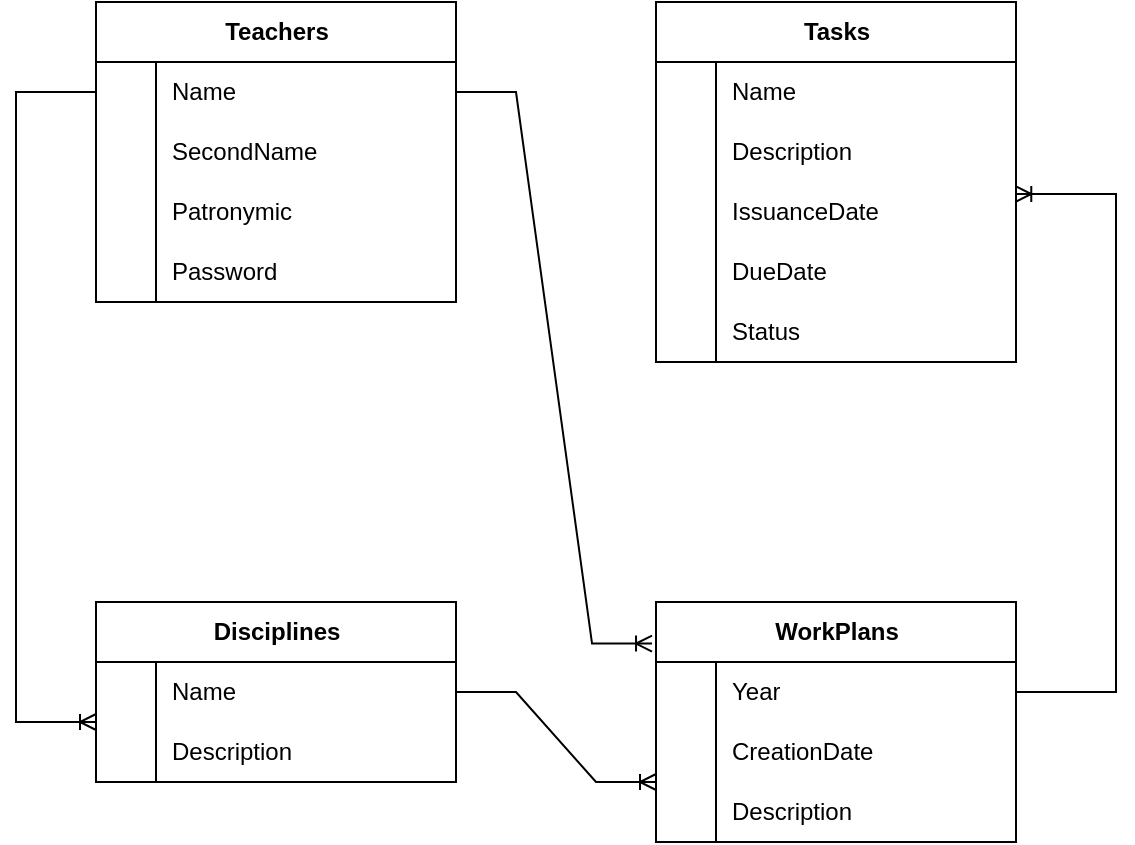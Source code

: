 <mxfile version="26.0.16">
  <diagram name="Страница — 1" id="HdhiAvmPAhrOo5gHerwF">
    <mxGraphModel dx="1050" dy="621" grid="1" gridSize="10" guides="1" tooltips="1" connect="1" arrows="1" fold="1" page="1" pageScale="1" pageWidth="827" pageHeight="1169" math="0" shadow="0">
      <root>
        <mxCell id="0" />
        <mxCell id="1" parent="0" />
        <mxCell id="4pofXR8dAFX8lta4JUKL-1" value="Teachers" style="shape=table;startSize=30;container=1;collapsible=1;childLayout=tableLayout;fixedRows=1;rowLines=0;fontStyle=1;align=center;resizeLast=1;html=1;" vertex="1" parent="1">
          <mxGeometry x="120" y="120" width="180" height="150" as="geometry" />
        </mxCell>
        <mxCell id="4pofXR8dAFX8lta4JUKL-5" value="" style="shape=tableRow;horizontal=0;startSize=0;swimlaneHead=0;swimlaneBody=0;fillColor=none;collapsible=0;dropTarget=0;points=[[0,0.5],[1,0.5]];portConstraint=eastwest;top=0;left=0;right=0;bottom=0;" vertex="1" parent="4pofXR8dAFX8lta4JUKL-1">
          <mxGeometry y="30" width="180" height="30" as="geometry" />
        </mxCell>
        <mxCell id="4pofXR8dAFX8lta4JUKL-6" value="" style="shape=partialRectangle;connectable=0;fillColor=none;top=0;left=0;bottom=0;right=0;editable=1;overflow=hidden;whiteSpace=wrap;html=1;" vertex="1" parent="4pofXR8dAFX8lta4JUKL-5">
          <mxGeometry width="30" height="30" as="geometry">
            <mxRectangle width="30" height="30" as="alternateBounds" />
          </mxGeometry>
        </mxCell>
        <mxCell id="4pofXR8dAFX8lta4JUKL-7" value="Name" style="shape=partialRectangle;connectable=0;fillColor=none;top=0;left=0;bottom=0;right=0;align=left;spacingLeft=6;overflow=hidden;whiteSpace=wrap;html=1;" vertex="1" parent="4pofXR8dAFX8lta4JUKL-5">
          <mxGeometry x="30" width="150" height="30" as="geometry">
            <mxRectangle width="150" height="30" as="alternateBounds" />
          </mxGeometry>
        </mxCell>
        <mxCell id="4pofXR8dAFX8lta4JUKL-8" value="" style="shape=tableRow;horizontal=0;startSize=0;swimlaneHead=0;swimlaneBody=0;fillColor=none;collapsible=0;dropTarget=0;points=[[0,0.5],[1,0.5]];portConstraint=eastwest;top=0;left=0;right=0;bottom=0;" vertex="1" parent="4pofXR8dAFX8lta4JUKL-1">
          <mxGeometry y="60" width="180" height="30" as="geometry" />
        </mxCell>
        <mxCell id="4pofXR8dAFX8lta4JUKL-9" value="" style="shape=partialRectangle;connectable=0;fillColor=none;top=0;left=0;bottom=0;right=0;editable=1;overflow=hidden;whiteSpace=wrap;html=1;" vertex="1" parent="4pofXR8dAFX8lta4JUKL-8">
          <mxGeometry width="30" height="30" as="geometry">
            <mxRectangle width="30" height="30" as="alternateBounds" />
          </mxGeometry>
        </mxCell>
        <mxCell id="4pofXR8dAFX8lta4JUKL-10" value="SecondName" style="shape=partialRectangle;connectable=0;fillColor=none;top=0;left=0;bottom=0;right=0;align=left;spacingLeft=6;overflow=hidden;whiteSpace=wrap;html=1;" vertex="1" parent="4pofXR8dAFX8lta4JUKL-8">
          <mxGeometry x="30" width="150" height="30" as="geometry">
            <mxRectangle width="150" height="30" as="alternateBounds" />
          </mxGeometry>
        </mxCell>
        <mxCell id="4pofXR8dAFX8lta4JUKL-11" value="" style="shape=tableRow;horizontal=0;startSize=0;swimlaneHead=0;swimlaneBody=0;fillColor=none;collapsible=0;dropTarget=0;points=[[0,0.5],[1,0.5]];portConstraint=eastwest;top=0;left=0;right=0;bottom=0;" vertex="1" parent="4pofXR8dAFX8lta4JUKL-1">
          <mxGeometry y="90" width="180" height="30" as="geometry" />
        </mxCell>
        <mxCell id="4pofXR8dAFX8lta4JUKL-12" value="" style="shape=partialRectangle;connectable=0;fillColor=none;top=0;left=0;bottom=0;right=0;editable=1;overflow=hidden;whiteSpace=wrap;html=1;" vertex="1" parent="4pofXR8dAFX8lta4JUKL-11">
          <mxGeometry width="30" height="30" as="geometry">
            <mxRectangle width="30" height="30" as="alternateBounds" />
          </mxGeometry>
        </mxCell>
        <mxCell id="4pofXR8dAFX8lta4JUKL-13" value="Patronymic" style="shape=partialRectangle;connectable=0;fillColor=none;top=0;left=0;bottom=0;right=0;align=left;spacingLeft=6;overflow=hidden;whiteSpace=wrap;html=1;" vertex="1" parent="4pofXR8dAFX8lta4JUKL-11">
          <mxGeometry x="30" width="150" height="30" as="geometry">
            <mxRectangle width="150" height="30" as="alternateBounds" />
          </mxGeometry>
        </mxCell>
        <mxCell id="4pofXR8dAFX8lta4JUKL-14" value="" style="shape=tableRow;horizontal=0;startSize=0;swimlaneHead=0;swimlaneBody=0;fillColor=none;collapsible=0;dropTarget=0;points=[[0,0.5],[1,0.5]];portConstraint=eastwest;top=0;left=0;right=0;bottom=0;" vertex="1" parent="4pofXR8dAFX8lta4JUKL-1">
          <mxGeometry y="120" width="180" height="30" as="geometry" />
        </mxCell>
        <mxCell id="4pofXR8dAFX8lta4JUKL-15" value="" style="shape=partialRectangle;connectable=0;fillColor=none;top=0;left=0;bottom=0;right=0;editable=1;overflow=hidden;whiteSpace=wrap;html=1;" vertex="1" parent="4pofXR8dAFX8lta4JUKL-14">
          <mxGeometry width="30" height="30" as="geometry">
            <mxRectangle width="30" height="30" as="alternateBounds" />
          </mxGeometry>
        </mxCell>
        <mxCell id="4pofXR8dAFX8lta4JUKL-16" value="Password" style="shape=partialRectangle;connectable=0;fillColor=none;top=0;left=0;bottom=0;right=0;align=left;spacingLeft=6;overflow=hidden;whiteSpace=wrap;html=1;" vertex="1" parent="4pofXR8dAFX8lta4JUKL-14">
          <mxGeometry x="30" width="150" height="30" as="geometry">
            <mxRectangle width="150" height="30" as="alternateBounds" />
          </mxGeometry>
        </mxCell>
        <mxCell id="4pofXR8dAFX8lta4JUKL-17" value="Disciplines" style="shape=table;startSize=30;container=1;collapsible=1;childLayout=tableLayout;fixedRows=1;rowLines=0;fontStyle=1;align=center;resizeLast=1;html=1;" vertex="1" parent="1">
          <mxGeometry x="120" y="420" width="180" height="90" as="geometry" />
        </mxCell>
        <mxCell id="4pofXR8dAFX8lta4JUKL-21" value="" style="shape=tableRow;horizontal=0;startSize=0;swimlaneHead=0;swimlaneBody=0;fillColor=none;collapsible=0;dropTarget=0;points=[[0,0.5],[1,0.5]];portConstraint=eastwest;top=0;left=0;right=0;bottom=0;" vertex="1" parent="4pofXR8dAFX8lta4JUKL-17">
          <mxGeometry y="30" width="180" height="30" as="geometry" />
        </mxCell>
        <mxCell id="4pofXR8dAFX8lta4JUKL-22" value="" style="shape=partialRectangle;connectable=0;fillColor=none;top=0;left=0;bottom=0;right=0;editable=1;overflow=hidden;whiteSpace=wrap;html=1;" vertex="1" parent="4pofXR8dAFX8lta4JUKL-21">
          <mxGeometry width="30" height="30" as="geometry">
            <mxRectangle width="30" height="30" as="alternateBounds" />
          </mxGeometry>
        </mxCell>
        <mxCell id="4pofXR8dAFX8lta4JUKL-23" value="Name" style="shape=partialRectangle;connectable=0;fillColor=none;top=0;left=0;bottom=0;right=0;align=left;spacingLeft=6;overflow=hidden;whiteSpace=wrap;html=1;" vertex="1" parent="4pofXR8dAFX8lta4JUKL-21">
          <mxGeometry x="30" width="150" height="30" as="geometry">
            <mxRectangle width="150" height="30" as="alternateBounds" />
          </mxGeometry>
        </mxCell>
        <mxCell id="4pofXR8dAFX8lta4JUKL-24" value="" style="shape=tableRow;horizontal=0;startSize=0;swimlaneHead=0;swimlaneBody=0;fillColor=none;collapsible=0;dropTarget=0;points=[[0,0.5],[1,0.5]];portConstraint=eastwest;top=0;left=0;right=0;bottom=0;" vertex="1" parent="4pofXR8dAFX8lta4JUKL-17">
          <mxGeometry y="60" width="180" height="30" as="geometry" />
        </mxCell>
        <mxCell id="4pofXR8dAFX8lta4JUKL-25" value="" style="shape=partialRectangle;connectable=0;fillColor=none;top=0;left=0;bottom=0;right=0;editable=1;overflow=hidden;whiteSpace=wrap;html=1;" vertex="1" parent="4pofXR8dAFX8lta4JUKL-24">
          <mxGeometry width="30" height="30" as="geometry">
            <mxRectangle width="30" height="30" as="alternateBounds" />
          </mxGeometry>
        </mxCell>
        <mxCell id="4pofXR8dAFX8lta4JUKL-26" value="Description" style="shape=partialRectangle;connectable=0;fillColor=none;top=0;left=0;bottom=0;right=0;align=left;spacingLeft=6;overflow=hidden;whiteSpace=wrap;html=1;" vertex="1" parent="4pofXR8dAFX8lta4JUKL-24">
          <mxGeometry x="30" width="150" height="30" as="geometry">
            <mxRectangle width="150" height="30" as="alternateBounds" />
          </mxGeometry>
        </mxCell>
        <mxCell id="4pofXR8dAFX8lta4JUKL-30" value="WorkPlans" style="shape=table;startSize=30;container=1;collapsible=1;childLayout=tableLayout;fixedRows=1;rowLines=0;fontStyle=1;align=center;resizeLast=1;html=1;" vertex="1" parent="1">
          <mxGeometry x="400" y="420" width="180" height="120" as="geometry" />
        </mxCell>
        <mxCell id="4pofXR8dAFX8lta4JUKL-34" value="" style="shape=tableRow;horizontal=0;startSize=0;swimlaneHead=0;swimlaneBody=0;fillColor=none;collapsible=0;dropTarget=0;points=[[0,0.5],[1,0.5]];portConstraint=eastwest;top=0;left=0;right=0;bottom=0;" vertex="1" parent="4pofXR8dAFX8lta4JUKL-30">
          <mxGeometry y="30" width="180" height="30" as="geometry" />
        </mxCell>
        <mxCell id="4pofXR8dAFX8lta4JUKL-35" value="" style="shape=partialRectangle;connectable=0;fillColor=none;top=0;left=0;bottom=0;right=0;editable=1;overflow=hidden;whiteSpace=wrap;html=1;" vertex="1" parent="4pofXR8dAFX8lta4JUKL-34">
          <mxGeometry width="30" height="30" as="geometry">
            <mxRectangle width="30" height="30" as="alternateBounds" />
          </mxGeometry>
        </mxCell>
        <mxCell id="4pofXR8dAFX8lta4JUKL-36" value="Year" style="shape=partialRectangle;connectable=0;fillColor=none;top=0;left=0;bottom=0;right=0;align=left;spacingLeft=6;overflow=hidden;whiteSpace=wrap;html=1;" vertex="1" parent="4pofXR8dAFX8lta4JUKL-34">
          <mxGeometry x="30" width="150" height="30" as="geometry">
            <mxRectangle width="150" height="30" as="alternateBounds" />
          </mxGeometry>
        </mxCell>
        <mxCell id="4pofXR8dAFX8lta4JUKL-37" value="" style="shape=tableRow;horizontal=0;startSize=0;swimlaneHead=0;swimlaneBody=0;fillColor=none;collapsible=0;dropTarget=0;points=[[0,0.5],[1,0.5]];portConstraint=eastwest;top=0;left=0;right=0;bottom=0;" vertex="1" parent="4pofXR8dAFX8lta4JUKL-30">
          <mxGeometry y="60" width="180" height="30" as="geometry" />
        </mxCell>
        <mxCell id="4pofXR8dAFX8lta4JUKL-38" value="" style="shape=partialRectangle;connectable=0;fillColor=none;top=0;left=0;bottom=0;right=0;editable=1;overflow=hidden;whiteSpace=wrap;html=1;" vertex="1" parent="4pofXR8dAFX8lta4JUKL-37">
          <mxGeometry width="30" height="30" as="geometry">
            <mxRectangle width="30" height="30" as="alternateBounds" />
          </mxGeometry>
        </mxCell>
        <mxCell id="4pofXR8dAFX8lta4JUKL-39" value="CreationDate" style="shape=partialRectangle;connectable=0;fillColor=none;top=0;left=0;bottom=0;right=0;align=left;spacingLeft=6;overflow=hidden;whiteSpace=wrap;html=1;" vertex="1" parent="4pofXR8dAFX8lta4JUKL-37">
          <mxGeometry x="30" width="150" height="30" as="geometry">
            <mxRectangle width="150" height="30" as="alternateBounds" />
          </mxGeometry>
        </mxCell>
        <mxCell id="4pofXR8dAFX8lta4JUKL-40" value="" style="shape=tableRow;horizontal=0;startSize=0;swimlaneHead=0;swimlaneBody=0;fillColor=none;collapsible=0;dropTarget=0;points=[[0,0.5],[1,0.5]];portConstraint=eastwest;top=0;left=0;right=0;bottom=0;" vertex="1" parent="4pofXR8dAFX8lta4JUKL-30">
          <mxGeometry y="90" width="180" height="30" as="geometry" />
        </mxCell>
        <mxCell id="4pofXR8dAFX8lta4JUKL-41" value="" style="shape=partialRectangle;connectable=0;fillColor=none;top=0;left=0;bottom=0;right=0;editable=1;overflow=hidden;whiteSpace=wrap;html=1;" vertex="1" parent="4pofXR8dAFX8lta4JUKL-40">
          <mxGeometry width="30" height="30" as="geometry">
            <mxRectangle width="30" height="30" as="alternateBounds" />
          </mxGeometry>
        </mxCell>
        <mxCell id="4pofXR8dAFX8lta4JUKL-42" value="Description" style="shape=partialRectangle;connectable=0;fillColor=none;top=0;left=0;bottom=0;right=0;align=left;spacingLeft=6;overflow=hidden;whiteSpace=wrap;html=1;" vertex="1" parent="4pofXR8dAFX8lta4JUKL-40">
          <mxGeometry x="30" width="150" height="30" as="geometry">
            <mxRectangle width="150" height="30" as="alternateBounds" />
          </mxGeometry>
        </mxCell>
        <mxCell id="4pofXR8dAFX8lta4JUKL-49" value="Tasks" style="shape=table;startSize=30;container=1;collapsible=1;childLayout=tableLayout;fixedRows=1;rowLines=0;fontStyle=1;align=center;resizeLast=1;html=1;" vertex="1" parent="1">
          <mxGeometry x="400" y="120" width="180" height="180" as="geometry" />
        </mxCell>
        <mxCell id="4pofXR8dAFX8lta4JUKL-53" value="" style="shape=tableRow;horizontal=0;startSize=0;swimlaneHead=0;swimlaneBody=0;fillColor=none;collapsible=0;dropTarget=0;points=[[0,0.5],[1,0.5]];portConstraint=eastwest;top=0;left=0;right=0;bottom=0;" vertex="1" parent="4pofXR8dAFX8lta4JUKL-49">
          <mxGeometry y="30" width="180" height="30" as="geometry" />
        </mxCell>
        <mxCell id="4pofXR8dAFX8lta4JUKL-54" value="" style="shape=partialRectangle;connectable=0;fillColor=none;top=0;left=0;bottom=0;right=0;editable=1;overflow=hidden;whiteSpace=wrap;html=1;" vertex="1" parent="4pofXR8dAFX8lta4JUKL-53">
          <mxGeometry width="30" height="30" as="geometry">
            <mxRectangle width="30" height="30" as="alternateBounds" />
          </mxGeometry>
        </mxCell>
        <mxCell id="4pofXR8dAFX8lta4JUKL-55" value="Name" style="shape=partialRectangle;connectable=0;fillColor=none;top=0;left=0;bottom=0;right=0;align=left;spacingLeft=6;overflow=hidden;whiteSpace=wrap;html=1;" vertex="1" parent="4pofXR8dAFX8lta4JUKL-53">
          <mxGeometry x="30" width="150" height="30" as="geometry">
            <mxRectangle width="150" height="30" as="alternateBounds" />
          </mxGeometry>
        </mxCell>
        <mxCell id="4pofXR8dAFX8lta4JUKL-56" value="" style="shape=tableRow;horizontal=0;startSize=0;swimlaneHead=0;swimlaneBody=0;fillColor=none;collapsible=0;dropTarget=0;points=[[0,0.5],[1,0.5]];portConstraint=eastwest;top=0;left=0;right=0;bottom=0;" vertex="1" parent="4pofXR8dAFX8lta4JUKL-49">
          <mxGeometry y="60" width="180" height="30" as="geometry" />
        </mxCell>
        <mxCell id="4pofXR8dAFX8lta4JUKL-57" value="" style="shape=partialRectangle;connectable=0;fillColor=none;top=0;left=0;bottom=0;right=0;editable=1;overflow=hidden;whiteSpace=wrap;html=1;" vertex="1" parent="4pofXR8dAFX8lta4JUKL-56">
          <mxGeometry width="30" height="30" as="geometry">
            <mxRectangle width="30" height="30" as="alternateBounds" />
          </mxGeometry>
        </mxCell>
        <mxCell id="4pofXR8dAFX8lta4JUKL-58" value="Description" style="shape=partialRectangle;connectable=0;fillColor=none;top=0;left=0;bottom=0;right=0;align=left;spacingLeft=6;overflow=hidden;whiteSpace=wrap;html=1;" vertex="1" parent="4pofXR8dAFX8lta4JUKL-56">
          <mxGeometry x="30" width="150" height="30" as="geometry">
            <mxRectangle width="150" height="30" as="alternateBounds" />
          </mxGeometry>
        </mxCell>
        <mxCell id="4pofXR8dAFX8lta4JUKL-59" value="" style="shape=tableRow;horizontal=0;startSize=0;swimlaneHead=0;swimlaneBody=0;fillColor=none;collapsible=0;dropTarget=0;points=[[0,0.5],[1,0.5]];portConstraint=eastwest;top=0;left=0;right=0;bottom=0;" vertex="1" parent="4pofXR8dAFX8lta4JUKL-49">
          <mxGeometry y="90" width="180" height="30" as="geometry" />
        </mxCell>
        <mxCell id="4pofXR8dAFX8lta4JUKL-60" value="" style="shape=partialRectangle;connectable=0;fillColor=none;top=0;left=0;bottom=0;right=0;editable=1;overflow=hidden;whiteSpace=wrap;html=1;" vertex="1" parent="4pofXR8dAFX8lta4JUKL-59">
          <mxGeometry width="30" height="30" as="geometry">
            <mxRectangle width="30" height="30" as="alternateBounds" />
          </mxGeometry>
        </mxCell>
        <mxCell id="4pofXR8dAFX8lta4JUKL-61" value="IssuanceDate" style="shape=partialRectangle;connectable=0;fillColor=none;top=0;left=0;bottom=0;right=0;align=left;spacingLeft=6;overflow=hidden;whiteSpace=wrap;html=1;" vertex="1" parent="4pofXR8dAFX8lta4JUKL-59">
          <mxGeometry x="30" width="150" height="30" as="geometry">
            <mxRectangle width="150" height="30" as="alternateBounds" />
          </mxGeometry>
        </mxCell>
        <mxCell id="4pofXR8dAFX8lta4JUKL-62" value="" style="shape=tableRow;horizontal=0;startSize=0;swimlaneHead=0;swimlaneBody=0;fillColor=none;collapsible=0;dropTarget=0;points=[[0,0.5],[1,0.5]];portConstraint=eastwest;top=0;left=0;right=0;bottom=0;" vertex="1" parent="4pofXR8dAFX8lta4JUKL-49">
          <mxGeometry y="120" width="180" height="30" as="geometry" />
        </mxCell>
        <mxCell id="4pofXR8dAFX8lta4JUKL-63" value="" style="shape=partialRectangle;connectable=0;fillColor=none;top=0;left=0;bottom=0;right=0;editable=1;overflow=hidden;whiteSpace=wrap;html=1;" vertex="1" parent="4pofXR8dAFX8lta4JUKL-62">
          <mxGeometry width="30" height="30" as="geometry">
            <mxRectangle width="30" height="30" as="alternateBounds" />
          </mxGeometry>
        </mxCell>
        <mxCell id="4pofXR8dAFX8lta4JUKL-64" value="DueDate" style="shape=partialRectangle;connectable=0;fillColor=none;top=0;left=0;bottom=0;right=0;align=left;spacingLeft=6;overflow=hidden;whiteSpace=wrap;html=1;" vertex="1" parent="4pofXR8dAFX8lta4JUKL-62">
          <mxGeometry x="30" width="150" height="30" as="geometry">
            <mxRectangle width="150" height="30" as="alternateBounds" />
          </mxGeometry>
        </mxCell>
        <mxCell id="4pofXR8dAFX8lta4JUKL-65" value="" style="shape=tableRow;horizontal=0;startSize=0;swimlaneHead=0;swimlaneBody=0;fillColor=none;collapsible=0;dropTarget=0;points=[[0,0.5],[1,0.5]];portConstraint=eastwest;top=0;left=0;right=0;bottom=0;" vertex="1" parent="4pofXR8dAFX8lta4JUKL-49">
          <mxGeometry y="150" width="180" height="30" as="geometry" />
        </mxCell>
        <mxCell id="4pofXR8dAFX8lta4JUKL-66" value="" style="shape=partialRectangle;connectable=0;fillColor=none;top=0;left=0;bottom=0;right=0;editable=1;overflow=hidden;whiteSpace=wrap;html=1;" vertex="1" parent="4pofXR8dAFX8lta4JUKL-65">
          <mxGeometry width="30" height="30" as="geometry">
            <mxRectangle width="30" height="30" as="alternateBounds" />
          </mxGeometry>
        </mxCell>
        <mxCell id="4pofXR8dAFX8lta4JUKL-67" value="Status" style="shape=partialRectangle;connectable=0;fillColor=none;top=0;left=0;bottom=0;right=0;align=left;spacingLeft=6;overflow=hidden;whiteSpace=wrap;html=1;" vertex="1" parent="4pofXR8dAFX8lta4JUKL-65">
          <mxGeometry x="30" width="150" height="30" as="geometry">
            <mxRectangle width="150" height="30" as="alternateBounds" />
          </mxGeometry>
        </mxCell>
        <mxCell id="4pofXR8dAFX8lta4JUKL-71" value="" style="fontSize=12;html=1;endArrow=ERoneToMany;rounded=0;exitX=0;exitY=0.5;exitDx=0;exitDy=0;entryX=0;entryY=0;entryDx=0;entryDy=0;edgeStyle=orthogonalEdgeStyle;entryPerimeter=0;" edge="1" parent="1" target="4pofXR8dAFX8lta4JUKL-24">
          <mxGeometry width="100" height="100" relative="1" as="geometry">
            <mxPoint x="120" y="165" as="sourcePoint" />
            <mxPoint x="120" y="525" as="targetPoint" />
            <Array as="points">
              <mxPoint x="80" y="165" />
              <mxPoint x="80" y="480" />
            </Array>
          </mxGeometry>
        </mxCell>
        <mxCell id="4pofXR8dAFX8lta4JUKL-72" value="" style="fontSize=12;html=1;endArrow=ERoneToMany;rounded=0;exitX=1;exitY=0.5;exitDx=0;exitDy=0;edgeStyle=entityRelationEdgeStyle;" edge="1" parent="1">
          <mxGeometry width="100" height="100" relative="1" as="geometry">
            <mxPoint x="300" y="465" as="sourcePoint" />
            <mxPoint x="400" y="510" as="targetPoint" />
          </mxGeometry>
        </mxCell>
        <mxCell id="4pofXR8dAFX8lta4JUKL-73" value="" style="fontSize=12;html=1;endArrow=ERoneToMany;rounded=0;exitX=1;exitY=0.5;exitDx=0;exitDy=0;entryX=0.998;entryY=0.2;entryDx=0;entryDy=0;edgeStyle=orthogonalEdgeStyle;entryPerimeter=0;" edge="1" parent="1" target="4pofXR8dAFX8lta4JUKL-59">
          <mxGeometry width="100" height="100" relative="1" as="geometry">
            <mxPoint x="580" y="465" as="sourcePoint" />
            <mxPoint x="580" y="345" as="targetPoint" />
            <Array as="points">
              <mxPoint x="630" y="465" />
              <mxPoint x="630" y="216" />
            </Array>
          </mxGeometry>
        </mxCell>
        <mxCell id="4pofXR8dAFX8lta4JUKL-74" value="" style="edgeStyle=entityRelationEdgeStyle;fontSize=12;html=1;endArrow=ERoneToMany;rounded=0;exitX=1;exitY=0.5;exitDx=0;exitDy=0;entryX=-0.011;entryY=0.173;entryDx=0;entryDy=0;entryPerimeter=0;" edge="1" parent="1" target="4pofXR8dAFX8lta4JUKL-30">
          <mxGeometry width="100" height="100" relative="1" as="geometry">
            <mxPoint x="300" y="165" as="sourcePoint" />
            <mxPoint x="400" y="585" as="targetPoint" />
          </mxGeometry>
        </mxCell>
      </root>
    </mxGraphModel>
  </diagram>
</mxfile>
